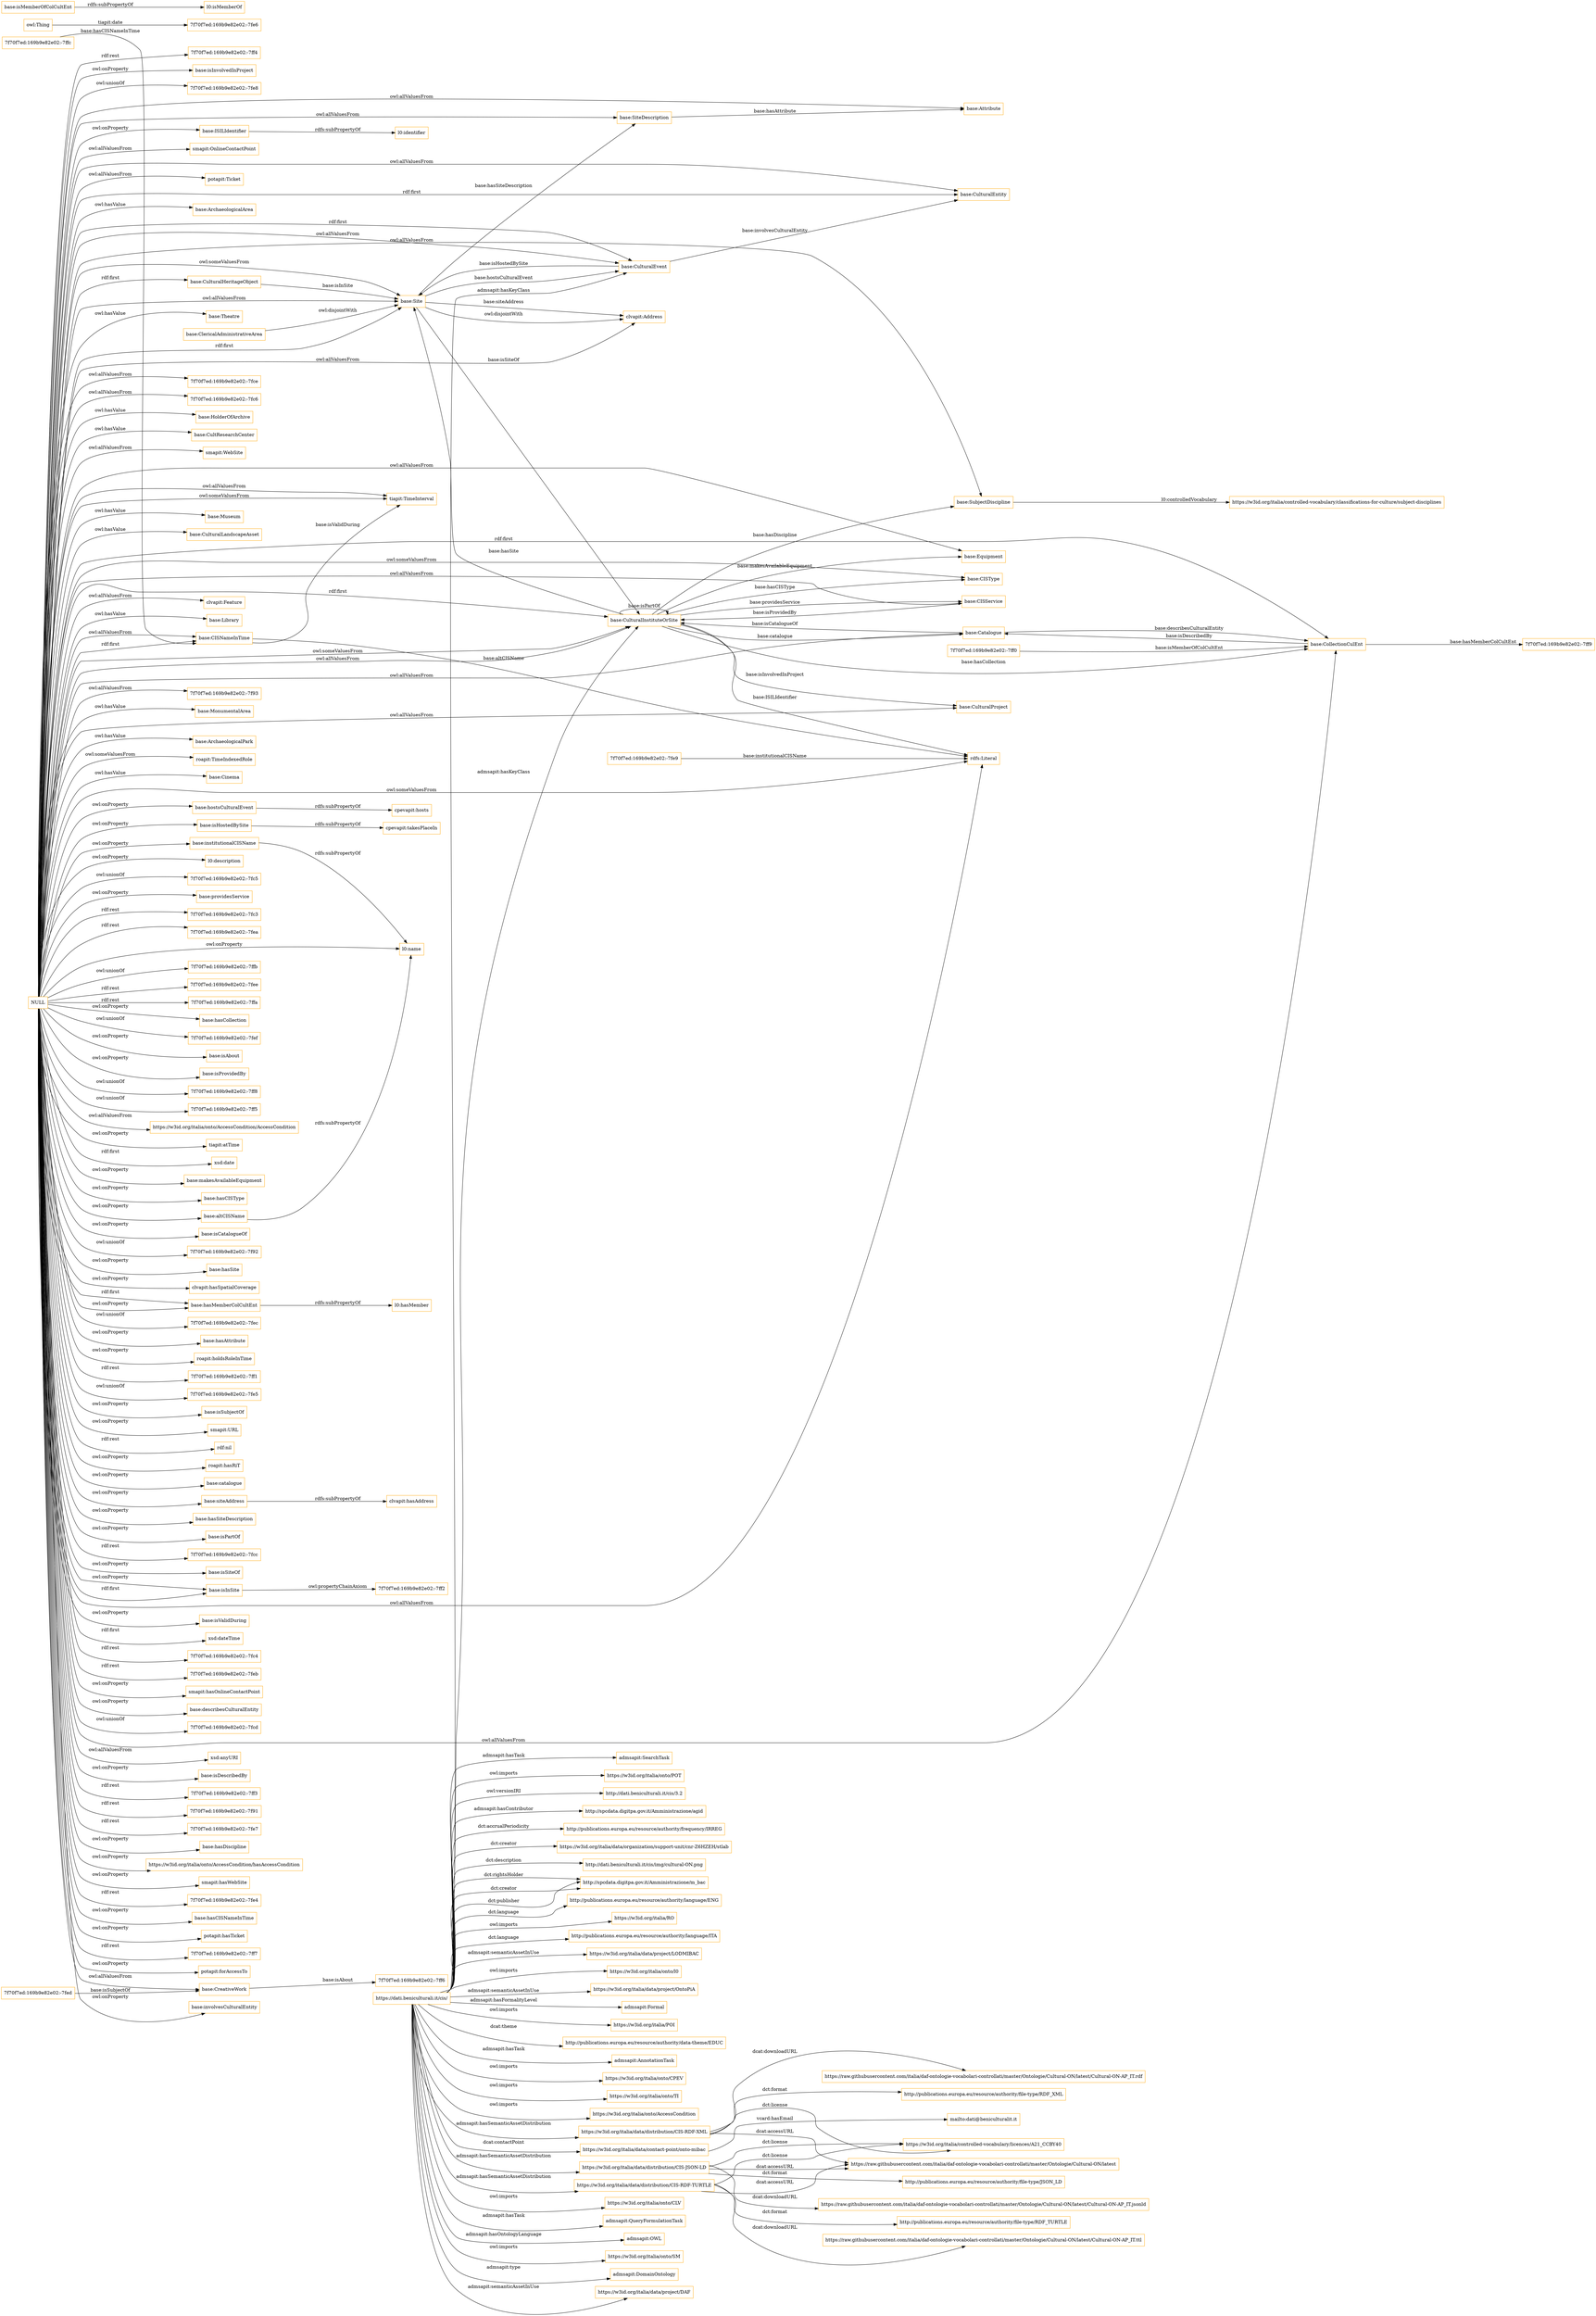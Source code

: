 digraph ar2dtool_diagram { 
rankdir=LR;
size="1501"
node [shape = rectangle, color="orange"]; "base:Attribute" "7f70f7ed:169b9e82e02:-7ff9" "base:CulturalHeritageObject" "7f70f7ed:169b9e82e02:-7fed" "smapit:OnlineContactPoint" "7f70f7ed:169b9e82e02:-7fe9" "base:CISType" "potapit:Ticket" "base:Catalogue" "base:ArchaeologicalArea" "clvapit:Address" "base:Site" "base:CulturalEntity" "base:Theatre" "base:CulturalInstituteOrSite" "7f70f7ed:169b9e82e02:-7fce" "7f70f7ed:169b9e82e02:-7fc6" "base:HolderOfArchive" "base:CultResearchCenter" "smapit:WebSite" "tiapit:TimeInterval" "base:CISNameInTime" "base:ClericalAdministrativeArea" "base:Museum" "7f70f7ed:169b9e82e02:-7ffc" "base:CulturalLandscapeAsset" "base:CollectionCulEnt" "base:Equipment" "base:CreativeWork" "base:SubjectDiscipline" "clvapit:Feature" "base:Library" "base:CulturalEvent" "base:CISService" "base:SiteDescription" "7f70f7ed:169b9e82e02:-7f93" "owl:Thing" "7f70f7ed:169b9e82e02:-7ff6" "base:MonumentalArea" "7f70f7ed:169b9e82e02:-7ff0" "base:CulturalProject" "base:ArchaeologicalPark" "roapit:TimeIndexedRole" "base:Cinema" ; /*classes style*/
	"https://w3id.org/italia/data/distribution/CIS-RDF-XML" -> "https://w3id.org/italia/controlled-vocabulary/licences/A21_CCBY40" [ label = "dct:license" ];
	"https://w3id.org/italia/data/distribution/CIS-RDF-XML" -> "https://raw.githubusercontent.com/italia/daf-ontologie-vocabolari-controllati/master/Ontologie/Cultural-ON/latest/Cultural-ON-AP_IT.rdf" [ label = "dcat:downloadURL" ];
	"https://w3id.org/italia/data/distribution/CIS-RDF-XML" -> "http://publications.europa.eu/resource/authority/file-type/RDF_XML" [ label = "dct:format" ];
	"https://w3id.org/italia/data/distribution/CIS-RDF-XML" -> "https://raw.githubusercontent.com/italia/daf-ontologie-vocabolari-controllati/master/Ontologie/Cultural-ON/latest" [ label = "dcat:accessURL" ];
	"base:hostsCulturalEvent" -> "cpevapit:hosts" [ label = "rdfs:subPropertyOf" ];
	"base:ClericalAdministrativeArea" -> "base:Site" [ label = "owl:disjointWith" ];
	"https://w3id.org/italia/data/contact-point/onto-mibac" -> "mailto:dati@beniculturalit.it" [ label = "vcard:hasEmail" ];
	"base:Site" -> "clvapit:Address" [ label = "owl:disjointWith" ];
	"https://w3id.org/italia/data/distribution/CIS-JSON-LD" -> "https://w3id.org/italia/controlled-vocabulary/licences/A21_CCBY40" [ label = "dct:license" ];
	"https://w3id.org/italia/data/distribution/CIS-JSON-LD" -> "http://publications.europa.eu/resource/authority/file-type/JSON_LD" [ label = "dct:format" ];
	"https://w3id.org/italia/data/distribution/CIS-JSON-LD" -> "https://raw.githubusercontent.com/italia/daf-ontologie-vocabolari-controllati/master/Ontologie/Cultural-ON/latest/Cultural-ON-AP_IT.jsonld" [ label = "dcat:downloadURL" ];
	"https://w3id.org/italia/data/distribution/CIS-JSON-LD" -> "https://raw.githubusercontent.com/italia/daf-ontologie-vocabolari-controllati/master/Ontologie/Cultural-ON/latest" [ label = "dcat:accessURL" ];
	"base:isHostedBySite" -> "cpevapit:takesPlaceIn" [ label = "rdfs:subPropertyOf" ];
	"base:institutionalCISName" -> "l0:name" [ label = "rdfs:subPropertyOf" ];
	"NULL" -> "l0:description" [ label = "owl:onProperty" ];
	"NULL" -> "7f70f7ed:169b9e82e02:-7fc5" [ label = "owl:unionOf" ];
	"NULL" -> "smapit:OnlineContactPoint" [ label = "owl:allValuesFrom" ];
	"NULL" -> "smapit:WebSite" [ label = "owl:allValuesFrom" ];
	"NULL" -> "base:providesService" [ label = "owl:onProperty" ];
	"NULL" -> "7f70f7ed:169b9e82e02:-7fc3" [ label = "rdf:rest" ];
	"NULL" -> "7f70f7ed:169b9e82e02:-7fea" [ label = "rdf:rest" ];
	"NULL" -> "base:Museum" [ label = "owl:hasValue" ];
	"NULL" -> "base:CISNameInTime" [ label = "owl:allValuesFrom" ];
	"NULL" -> "base:institutionalCISName" [ label = "owl:onProperty" ];
	"NULL" -> "base:altCISName" [ label = "owl:onProperty" ];
	"NULL" -> "l0:name" [ label = "owl:onProperty" ];
	"NULL" -> "base:SiteDescription" [ label = "owl:allValuesFrom" ];
	"NULL" -> "7f70f7ed:169b9e82e02:-7ffb" [ label = "owl:unionOf" ];
	"NULL" -> "7f70f7ed:169b9e82e02:-7fee" [ label = "rdf:rest" ];
	"NULL" -> "base:CulturalInstituteOrSite" [ label = "owl:someValuesFrom" ];
	"NULL" -> "7f70f7ed:169b9e82e02:-7ffa" [ label = "rdf:rest" ];
	"NULL" -> "7f70f7ed:169b9e82e02:-7fc6" [ label = "owl:allValuesFrom" ];
	"NULL" -> "roapit:TimeIndexedRole" [ label = "owl:someValuesFrom" ];
	"NULL" -> "base:hasCollection" [ label = "owl:onProperty" ];
	"NULL" -> "7f70f7ed:169b9e82e02:-7f93" [ label = "owl:allValuesFrom" ];
	"NULL" -> "7f70f7ed:169b9e82e02:-7fef" [ label = "owl:unionOf" ];
	"NULL" -> "base:Site" [ label = "rdf:first" ];
	"NULL" -> "base:isAbout" [ label = "owl:onProperty" ];
	"NULL" -> "base:Theatre" [ label = "owl:hasValue" ];
	"NULL" -> "base:isProvidedBy" [ label = "owl:onProperty" ];
	"NULL" -> "7f70f7ed:169b9e82e02:-7ff8" [ label = "owl:unionOf" ];
	"NULL" -> "base:HolderOfArchive" [ label = "owl:hasValue" ];
	"NULL" -> "7f70f7ed:169b9e82e02:-7ff5" [ label = "owl:unionOf" ];
	"NULL" -> "https://w3id.org/italia/onto/AccessCondition/AccessCondition" [ label = "owl:allValuesFrom" ];
	"NULL" -> "base:CollectionCulEnt" [ label = "owl:allValuesFrom" ];
	"NULL" -> "tiapit:atTime" [ label = "owl:onProperty" ];
	"NULL" -> "base:CultResearchCenter" [ label = "owl:hasValue" ];
	"NULL" -> "xsd:date" [ label = "rdf:first" ];
	"NULL" -> "base:makesAvailableEquipment" [ label = "owl:onProperty" ];
	"NULL" -> "base:CulturalHeritageObject" [ label = "rdf:first" ];
	"NULL" -> "base:CulturalEvent" [ label = "rdf:first" ];
	"NULL" -> "base:hasCISType" [ label = "owl:onProperty" ];
	"NULL" -> "base:hasMemberColCultEnt" [ label = "owl:onProperty" ];
	"NULL" -> "base:CreativeWork" [ label = "owl:allValuesFrom" ];
	"NULL" -> "base:hasMemberColCultEnt" [ label = "rdf:first" ];
	"NULL" -> "base:MonumentalArea" [ label = "owl:hasValue" ];
	"NULL" -> "base:isCatalogueOf" [ label = "owl:onProperty" ];
	"NULL" -> "base:CISNameInTime" [ label = "rdf:first" ];
	"NULL" -> "base:CulturalProject" [ label = "owl:allValuesFrom" ];
	"NULL" -> "base:CulturalEntity" [ label = "owl:allValuesFrom" ];
	"NULL" -> "base:hostsCulturalEvent" [ label = "owl:onProperty" ];
	"NULL" -> "7f70f7ed:169b9e82e02:-7f92" [ label = "owl:unionOf" ];
	"NULL" -> "base:Library" [ label = "owl:hasValue" ];
	"NULL" -> "base:hasSite" [ label = "owl:onProperty" ];
	"NULL" -> "7f70f7ed:169b9e82e02:-7fce" [ label = "owl:allValuesFrom" ];
	"NULL" -> "clvapit:hasSpatialCoverage" [ label = "owl:onProperty" ];
	"NULL" -> "7f70f7ed:169b9e82e02:-7fec" [ label = "owl:unionOf" ];
	"NULL" -> "base:CulturalEntity" [ label = "rdf:first" ];
	"NULL" -> "base:hasAttribute" [ label = "owl:onProperty" ];
	"NULL" -> "roapit:holdsRoleInTime" [ label = "owl:onProperty" ];
	"NULL" -> "base:CollectionCulEnt" [ label = "rdf:first" ];
	"NULL" -> "base:CulturalEvent" [ label = "owl:allValuesFrom" ];
	"NULL" -> "7f70f7ed:169b9e82e02:-7ff1" [ label = "rdf:rest" ];
	"NULL" -> "base:siteAddress" [ label = "owl:onProperty" ];
	"NULL" -> "7f70f7ed:169b9e82e02:-7fe5" [ label = "owl:unionOf" ];
	"NULL" -> "base:isSubjectOf" [ label = "owl:onProperty" ];
	"NULL" -> "smapit:URL" [ label = "owl:onProperty" ];
	"NULL" -> "base:CulturalInstituteOrSite" [ label = "owl:allValuesFrom" ];
	"NULL" -> "rdf:nil" [ label = "rdf:rest" ];
	"NULL" -> "roapit:hasRiT" [ label = "owl:onProperty" ];
	"NULL" -> "base:catalogue" [ label = "owl:onProperty" ];
	"NULL" -> "base:CulturalLandscapeAsset" [ label = "owl:hasValue" ];
	"NULL" -> "base:isInSite" [ label = "owl:onProperty" ];
	"NULL" -> "base:hasSiteDescription" [ label = "owl:onProperty" ];
	"NULL" -> "base:Equipment" [ label = "owl:allValuesFrom" ];
	"NULL" -> "base:isHostedBySite" [ label = "owl:onProperty" ];
	"NULL" -> "base:isPartOf" [ label = "owl:onProperty" ];
	"NULL" -> "7f70f7ed:169b9e82e02:-7fcc" [ label = "rdf:rest" ];
	"NULL" -> "clvapit:Address" [ label = "owl:allValuesFrom" ];
	"NULL" -> "base:isSiteOf" [ label = "owl:onProperty" ];
	"NULL" -> "rdfs:Literal" [ label = "owl:someValuesFrom" ];
	"NULL" -> "base:isValidDuring" [ label = "owl:onProperty" ];
	"NULL" -> "base:ArchaeologicalArea" [ label = "owl:hasValue" ];
	"NULL" -> "xsd:dateTime" [ label = "rdf:first" ];
	"NULL" -> "7f70f7ed:169b9e82e02:-7fc4" [ label = "rdf:rest" ];
	"NULL" -> "7f70f7ed:169b9e82e02:-7feb" [ label = "rdf:rest" ];
	"NULL" -> "base:Attribute" [ label = "owl:allValuesFrom" ];
	"NULL" -> "potapit:Ticket" [ label = "owl:allValuesFrom" ];
	"NULL" -> "smapit:hasOnlineContactPoint" [ label = "owl:onProperty" ];
	"NULL" -> "base:describesCulturalEntity" [ label = "owl:onProperty" ];
	"NULL" -> "base:SubjectDiscipline" [ label = "owl:allValuesFrom" ];
	"NULL" -> "base:Site" [ label = "owl:someValuesFrom" ];
	"NULL" -> "clvapit:Feature" [ label = "owl:allValuesFrom" ];
	"NULL" -> "7f70f7ed:169b9e82e02:-7fcd" [ label = "owl:unionOf" ];
	"NULL" -> "base:ISILIdentifier" [ label = "owl:onProperty" ];
	"NULL" -> "xsd:anyURI" [ label = "owl:allValuesFrom" ];
	"NULL" -> "base:isDescribedBy" [ label = "owl:onProperty" ];
	"NULL" -> "7f70f7ed:169b9e82e02:-7ff3" [ label = "rdf:rest" ];
	"NULL" -> "base:CISService" [ label = "owl:allValuesFrom" ];
	"NULL" -> "7f70f7ed:169b9e82e02:-7f91" [ label = "rdf:rest" ];
	"NULL" -> "base:Catalogue" [ label = "owl:allValuesFrom" ];
	"NULL" -> "7f70f7ed:169b9e82e02:-7fe7" [ label = "rdf:rest" ];
	"NULL" -> "base:hasDiscipline" [ label = "owl:onProperty" ];
	"NULL" -> "https://w3id.org/italia/onto/AccessCondition/hasAccessCondition" [ label = "owl:onProperty" ];
	"NULL" -> "smapit:hasWebSite" [ label = "owl:onProperty" ];
	"NULL" -> "7f70f7ed:169b9e82e02:-7fe4" [ label = "rdf:rest" ];
	"NULL" -> "rdfs:Literal" [ label = "owl:allValuesFrom" ];
	"NULL" -> "base:isInSite" [ label = "rdf:first" ];
	"NULL" -> "base:hasCISNameInTime" [ label = "owl:onProperty" ];
	"NULL" -> "potapit:hasTicket" [ label = "owl:onProperty" ];
	"NULL" -> "tiapit:TimeInterval" [ label = "owl:someValuesFrom" ];
	"NULL" -> "7f70f7ed:169b9e82e02:-7ff7" [ label = "rdf:rest" ];
	"NULL" -> "base:CulturalInstituteOrSite" [ label = "rdf:first" ];
	"NULL" -> "tiapit:TimeInterval" [ label = "owl:allValuesFrom" ];
	"NULL" -> "base:Cinema" [ label = "owl:hasValue" ];
	"NULL" -> "base:Site" [ label = "owl:allValuesFrom" ];
	"NULL" -> "base:ArchaeologicalPark" [ label = "owl:hasValue" ];
	"NULL" -> "potapit:forAccessTo" [ label = "owl:onProperty" ];
	"NULL" -> "base:involvesCulturalEntity" [ label = "owl:onProperty" ];
	"NULL" -> "base:CISType" [ label = "owl:someValuesFrom" ];
	"NULL" -> "7f70f7ed:169b9e82e02:-7ff4" [ label = "rdf:rest" ];
	"NULL" -> "base:isInvolvedInProject" [ label = "owl:onProperty" ];
	"NULL" -> "7f70f7ed:169b9e82e02:-7fe8" [ label = "owl:unionOf" ];
	"base:SubjectDiscipline" -> "https://w3id.org/italia/controlled-vocabulary/classifications-for-culture/subject-disciplines" [ label = "l0:controlledVocabulary" ];
	"base:hasMemberColCultEnt" -> "l0:hasMember" [ label = "rdfs:subPropertyOf" ];
	"base:isMemberOfColCultEnt" -> "l0:isMemberOf" [ label = "rdfs:subPropertyOf" ];
	"base:altCISName" -> "l0:name" [ label = "rdfs:subPropertyOf" ];
	"base:siteAddress" -> "clvapit:hasAddress" [ label = "rdfs:subPropertyOf" ];
	"base:ISILIdentifier" -> "l0:identifier" [ label = "rdfs:subPropertyOf" ];
	"base:isInSite" -> "7f70f7ed:169b9e82e02:-7ff2" [ label = "owl:propertyChainAxiom" ];
	"https://w3id.org/italia/data/distribution/CIS-RDF-TURTLE" -> "https://raw.githubusercontent.com/italia/daf-ontologie-vocabolari-controllati/master/Ontologie/Cultural-ON/latest/Cultural-ON-AP_IT.ttl" [ label = "dcat:downloadURL" ];
	"https://w3id.org/italia/data/distribution/CIS-RDF-TURTLE" -> "https://w3id.org/italia/controlled-vocabulary/licences/A21_CCBY40" [ label = "dct:license" ];
	"https://w3id.org/italia/data/distribution/CIS-RDF-TURTLE" -> "https://raw.githubusercontent.com/italia/daf-ontologie-vocabolari-controllati/master/Ontologie/Cultural-ON/latest" [ label = "dcat:accessURL" ];
	"https://w3id.org/italia/data/distribution/CIS-RDF-TURTLE" -> "http://publications.europa.eu/resource/authority/file-type/RDF_TURTLE" [ label = "dct:format" ];
	"https://dati.beniculturali.it/cis/" -> "https://w3id.org/italia/onto/CLV" [ label = "owl:imports" ];
	"https://dati.beniculturali.it/cis/" -> "https://w3id.org/italia/data/contact-point/onto-mibac" [ label = "dcat:contactPoint" ];
	"https://dati.beniculturali.it/cis/" -> "admsapit:QueryFormulationTask" [ label = "admsapit:hasTask" ];
	"https://dati.beniculturali.it/cis/" -> "admsapit:OWL" [ label = "admsapit:hasOntologyLanguage" ];
	"https://dati.beniculturali.it/cis/" -> "https://w3id.org/italia/onto/SM" [ label = "owl:imports" ];
	"https://dati.beniculturali.it/cis/" -> "admsapit:DomainOntology" [ label = "admsapit:type" ];
	"https://dati.beniculturali.it/cis/" -> "https://w3id.org/italia/data/project/DAF" [ label = "admsapit:semanticAssetInUse" ];
	"https://dati.beniculturali.it/cis/" -> "admsapit:SearchTask" [ label = "admsapit:hasTask" ];
	"https://dati.beniculturali.it/cis/" -> "https://w3id.org/italia/onto/POT" [ label = "owl:imports" ];
	"https://dati.beniculturali.it/cis/" -> "https://w3id.org/italia/data/distribution/CIS-RDF-XML" [ label = "admsapit:hasSemanticAssetDistribution" ];
	"https://dati.beniculturali.it/cis/" -> "https://w3id.org/italia/data/distribution/CIS-RDF-TURTLE" [ label = "admsapit:hasSemanticAssetDistribution" ];
	"https://dati.beniculturali.it/cis/" -> "http://dati.beniculturali.it/cis/3.2" [ label = "owl:versionIRI" ];
	"https://dati.beniculturali.it/cis/" -> "base:CulturalInstituteOrSite" [ label = "admsapit:hasKeyClass" ];
	"https://dati.beniculturali.it/cis/" -> "http://spcdata.digitpa.gov.it/Amministrazione/agid" [ label = "admsapit:hasContributor" ];
	"https://dati.beniculturali.it/cis/" -> "http://publications.europa.eu/resource/authority/frequency/IRREG" [ label = "dct:accrualPeriodicity" ];
	"https://dati.beniculturali.it/cis/" -> "https://w3id.org/italia/data/organization/support-unit/cnr-Z6HZEH/stlab" [ label = "dct:creator" ];
	"https://dati.beniculturali.it/cis/" -> "http://dati.beniculturali.it/cis/img/cultural-ON.png" [ label = "dct:description" ];
	"https://dati.beniculturali.it/cis/" -> "http://spcdata.digitpa.gov.it/Amministrazione/m_bac" [ label = "dct:rightsHolder" ];
	"https://dati.beniculturali.it/cis/" -> "http://publications.europa.eu/resource/authority/language/ENG" [ label = "dct:language" ];
	"https://dati.beniculturali.it/cis/" -> "https://w3id.org/italia/RO" [ label = "owl:imports" ];
	"https://dati.beniculturali.it/cis/" -> "http://publications.europa.eu/resource/authority/language/ITA" [ label = "dct:language" ];
	"https://dati.beniculturali.it/cis/" -> "https://w3id.org/italia/data/distribution/CIS-JSON-LD" [ label = "admsapit:hasSemanticAssetDistribution" ];
	"https://dati.beniculturali.it/cis/" -> "https://w3id.org/italia/data/project/LODMIBAC" [ label = "admsapit:semanticAssetInUse" ];
	"https://dati.beniculturali.it/cis/" -> "http://spcdata.digitpa.gov.it/Amministrazione/m_bac" [ label = "dct:creator" ];
	"https://dati.beniculturali.it/cis/" -> "https://w3id.org/italia/onto/l0" [ label = "owl:imports" ];
	"https://dati.beniculturali.it/cis/" -> "http://spcdata.digitpa.gov.it/Amministrazione/m_bac" [ label = "dct:publisher" ];
	"https://dati.beniculturali.it/cis/" -> "https://w3id.org/italia/data/project/OntoPiA" [ label = "admsapit:semanticAssetInUse" ];
	"https://dati.beniculturali.it/cis/" -> "admsapit:Formal" [ label = "admsapit:hasFormalityLevel" ];
	"https://dati.beniculturali.it/cis/" -> "base:CulturalEvent" [ label = "admsapit:hasKeyClass" ];
	"https://dati.beniculturali.it/cis/" -> "https://w3id.org/italia/POI" [ label = "owl:imports" ];
	"https://dati.beniculturali.it/cis/" -> "http://publications.europa.eu/resource/authority/data-theme/EDUC" [ label = "dcat:theme" ];
	"https://dati.beniculturali.it/cis/" -> "admsapit:AnnotationTask" [ label = "admsapit:hasTask" ];
	"https://dati.beniculturali.it/cis/" -> "https://w3id.org/italia/onto/CPEV" [ label = "owl:imports" ];
	"https://dati.beniculturali.it/cis/" -> "https://w3id.org/italia/onto/TI" [ label = "owl:imports" ];
	"https://dati.beniculturali.it/cis/" -> "https://w3id.org/italia/onto/AccessCondition" [ label = "owl:imports" ];
	"7f70f7ed:169b9e82e02:-7fed" -> "base:CreativeWork" [ label = "base:isSubjectOf" ];
	"base:CulturalInstituteOrSite" -> "base:Equipment" [ label = "base:makesAvailableEquipment" ];
	"base:SiteDescription" -> "base:Attribute" [ label = "base:hasAttribute" ];
	"7f70f7ed:169b9e82e02:-7ff0" -> "base:CollectionCulEnt" [ label = "base:isMemberOfColCultEnt" ];
	"base:CulturalInstituteOrSite" -> "base:Catalogue" [ label = "base:catalogue" ];
	"base:CollectionCulEnt" -> "base:Catalogue" [ label = "base:isDescribedBy" ];
	"base:CulturalInstituteOrSite" -> "base:Site" [ label = "base:hasSite" ];
	"owl:Thing" -> "7f70f7ed:169b9e82e02:-7fe6" [ label = "tiapit:date" ];
	"base:CISNameInTime" -> "tiapit:TimeInterval" [ label = "base:isValidDuring" ];
	"base:CulturalEvent" -> "base:Site" [ label = "base:isHostedBySite" ];
	"base:CulturalInstituteOrSite" -> "base:CISService" [ label = "base:providesService" ];
	"7f70f7ed:169b9e82e02:-7ffc" -> "base:CISNameInTime" [ label = "base:hasCISNameInTime" ];
	"base:Catalogue" -> "base:CulturalInstituteOrSite" [ label = "base:isCatalogueOf" ];
	"base:Site" -> "base:CulturalEvent" [ label = "base:hostsCulturalEvent" ];
	"base:CollectionCulEnt" -> "7f70f7ed:169b9e82e02:-7ff9" [ label = "base:hasMemberColCultEnt" ];
	"base:CulturalInstituteOrSite" -> "base:SubjectDiscipline" [ label = "base:hasDiscipline" ];
	"base:CulturalInstituteOrSite" -> "base:CulturalProject" [ label = "base:isInvolvedInProject" ];
	"7f70f7ed:169b9e82e02:-7fe9" -> "rdfs:Literal" [ label = "base:institutionalCISName" ];
	"base:CulturalInstituteOrSite" -> "base:CulturalInstituteOrSite" [ label = "base:isPartOf" ];
	"base:CISService" -> "base:CulturalInstituteOrSite" [ label = "base:isProvidedBy" ];
	"base:CISNameInTime" -> "rdfs:Literal" [ label = "base:altCISName" ];
	"base:Site" -> "base:CulturalInstituteOrSite" [ label = "base:isSiteOf" ];
	"base:Site" -> "base:SiteDescription" [ label = "base:hasSiteDescription" ];
	"base:CulturalInstituteOrSite" -> "base:CollectionCulEnt" [ label = "base:hasCollection" ];
	"base:Site" -> "clvapit:Address" [ label = "base:siteAddress" ];
	"base:CreativeWork" -> "7f70f7ed:169b9e82e02:-7ff6" [ label = "base:isAbout" ];
	"base:Catalogue" -> "base:CollectionCulEnt" [ label = "base:describesCulturalEntity" ];
	"base:CulturalInstituteOrSite" -> "base:CISType" [ label = "base:hasCISType" ];
	"base:CulturalEvent" -> "base:CulturalEntity" [ label = "base:involvesCulturalEntity" ];
	"base:CulturalHeritageObject" -> "base:Site" [ label = "base:isInSite" ];
	"base:CulturalInstituteOrSite" -> "rdfs:Literal" [ label = "base:ISILIdentifier" ];

}
